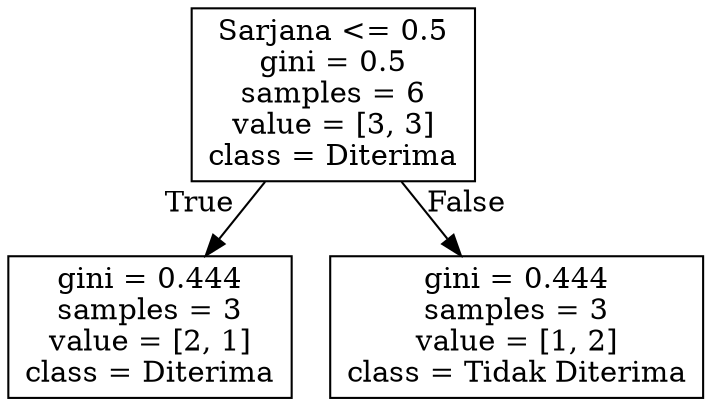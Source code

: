 digraph Tree {
node [shape=box] ;
0 [label="Sarjana <= 0.5\ngini = 0.5\nsamples = 6\nvalue = [3, 3]\nclass = Diterima"] ;
1 [label="gini = 0.444\nsamples = 3\nvalue = [2, 1]\nclass = Diterima"] ;
0 -> 1 [labeldistance=2.5, labelangle=45, headlabel="True"] ;
2 [label="gini = 0.444\nsamples = 3\nvalue = [1, 2]\nclass = Tidak Diterima"] ;
0 -> 2 [labeldistance=2.5, labelangle=-45, headlabel="False"] ;
}